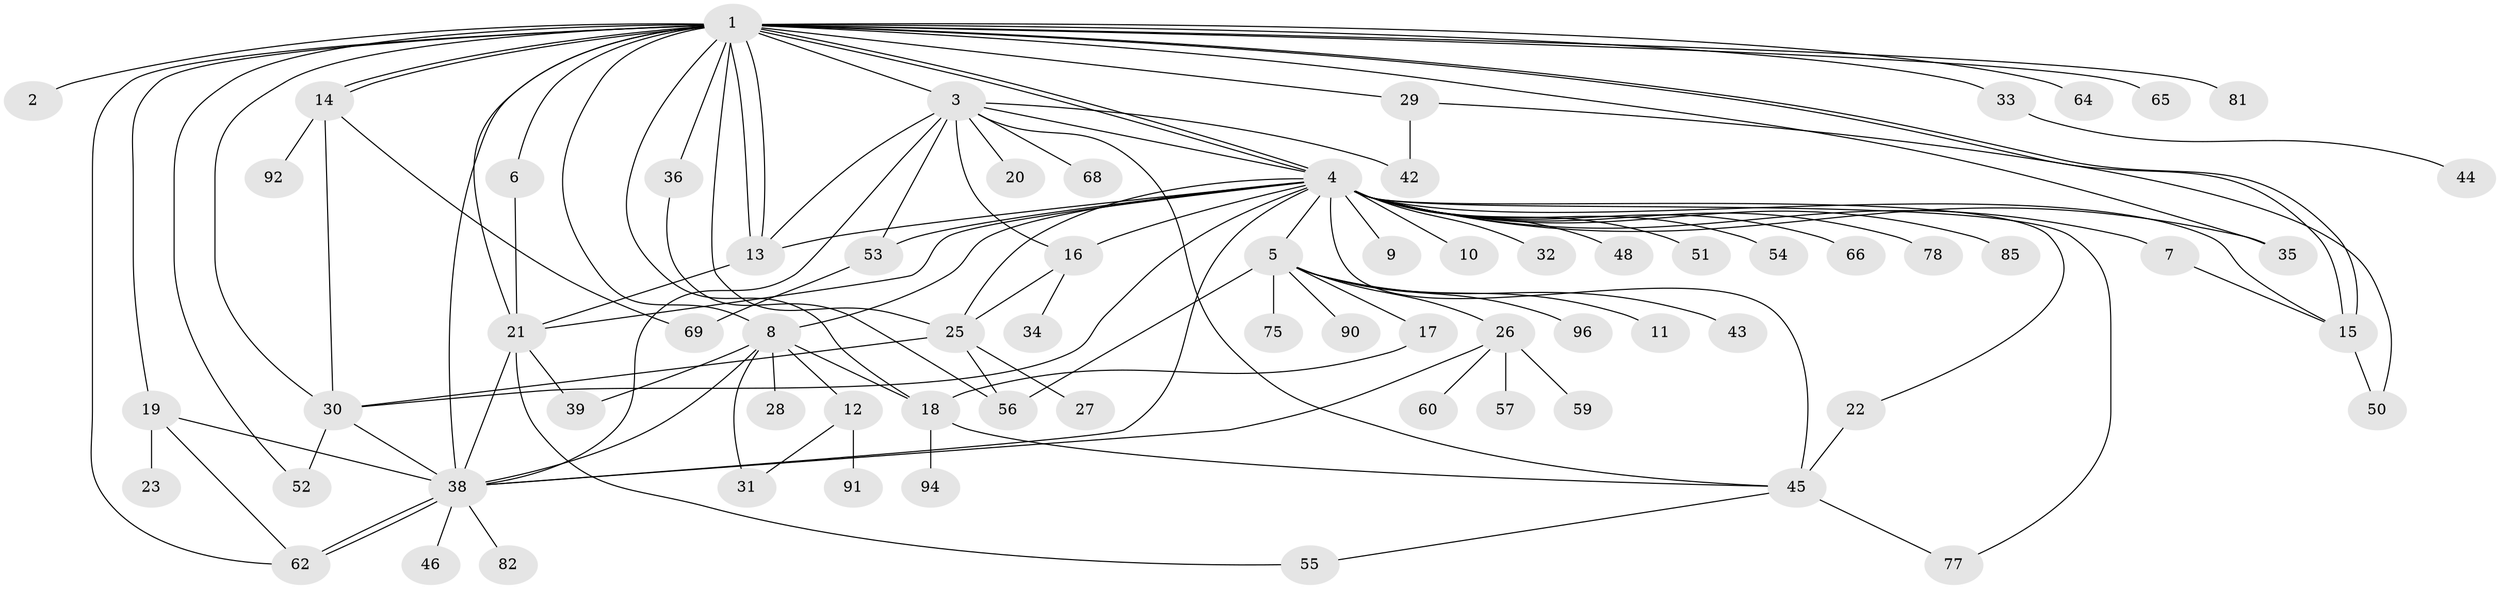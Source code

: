 // original degree distribution, {29: 0.02, 1: 0.45, 11: 0.01, 9: 0.01, 2: 0.21, 8: 0.01, 3: 0.11, 4: 0.07, 5: 0.07, 6: 0.01, 7: 0.02, 13: 0.01}
// Generated by graph-tools (version 1.1) at 2025/18/03/04/25 18:18:13]
// undirected, 70 vertices, 115 edges
graph export_dot {
graph [start="1"]
  node [color=gray90,style=filled];
  1;
  2;
  3;
  4;
  5;
  6;
  7;
  8;
  9;
  10;
  11;
  12;
  13 [super="+24"];
  14;
  15;
  16;
  17 [super="+84+70"];
  18 [super="+47"];
  19;
  20;
  21 [super="+86+87"];
  22 [super="+83+73+37"];
  23;
  25 [super="+71"];
  26 [super="+41+67"];
  27;
  28;
  29;
  30 [super="+95+100+89+72+40"];
  31;
  32;
  33;
  34;
  35;
  36;
  38 [super="+49+58+61"];
  39;
  42;
  43;
  44;
  45;
  46;
  48;
  50;
  51;
  52;
  53;
  54;
  55 [super="+98"];
  56 [super="+93"];
  57;
  59;
  60;
  62;
  64;
  65;
  66;
  68;
  69 [super="+80"];
  75;
  77 [super="+79"];
  78;
  81;
  82;
  85;
  90;
  91;
  92;
  94;
  96;
  1 -- 2;
  1 -- 3;
  1 -- 4;
  1 -- 4;
  1 -- 6;
  1 -- 8;
  1 -- 13 [weight=2];
  1 -- 13;
  1 -- 14;
  1 -- 14;
  1 -- 15;
  1 -- 15;
  1 -- 18;
  1 -- 19;
  1 -- 25;
  1 -- 29;
  1 -- 33;
  1 -- 35;
  1 -- 36;
  1 -- 38;
  1 -- 52;
  1 -- 62;
  1 -- 64;
  1 -- 65;
  1 -- 81;
  1 -- 21;
  1 -- 30 [weight=2];
  3 -- 4;
  3 -- 16;
  3 -- 20;
  3 -- 38 [weight=2];
  3 -- 42;
  3 -- 45;
  3 -- 53;
  3 -- 68;
  3 -- 13;
  4 -- 5;
  4 -- 7;
  4 -- 8;
  4 -- 9;
  4 -- 10;
  4 -- 15;
  4 -- 16;
  4 -- 21;
  4 -- 22;
  4 -- 25;
  4 -- 32;
  4 -- 35;
  4 -- 38 [weight=2];
  4 -- 45;
  4 -- 48;
  4 -- 51;
  4 -- 53;
  4 -- 54;
  4 -- 66;
  4 -- 77;
  4 -- 78;
  4 -- 85;
  4 -- 13;
  4 -- 30;
  5 -- 11;
  5 -- 17;
  5 -- 26;
  5 -- 43;
  5 -- 75;
  5 -- 90;
  5 -- 96;
  5 -- 56;
  6 -- 21;
  7 -- 15;
  8 -- 12;
  8 -- 28;
  8 -- 31;
  8 -- 39;
  8 -- 38;
  8 -- 18;
  12 -- 31;
  12 -- 91;
  13 -- 21;
  14 -- 30;
  14 -- 69;
  14 -- 92;
  15 -- 50;
  16 -- 34;
  16 -- 25;
  17 -- 18;
  18 -- 94;
  18 -- 45;
  19 -- 23;
  19 -- 38;
  19 -- 62;
  21 -- 39;
  21 -- 55;
  21 -- 38;
  22 -- 45 [weight=2];
  25 -- 27;
  25 -- 56;
  25 -- 30;
  26 -- 38;
  26 -- 59;
  26 -- 60;
  26 -- 57;
  29 -- 42;
  29 -- 50;
  30 -- 38;
  30 -- 52;
  33 -- 44;
  36 -- 56;
  38 -- 46;
  38 -- 62;
  38 -- 62;
  38 -- 82;
  45 -- 55;
  45 -- 77;
  53 -- 69;
}
